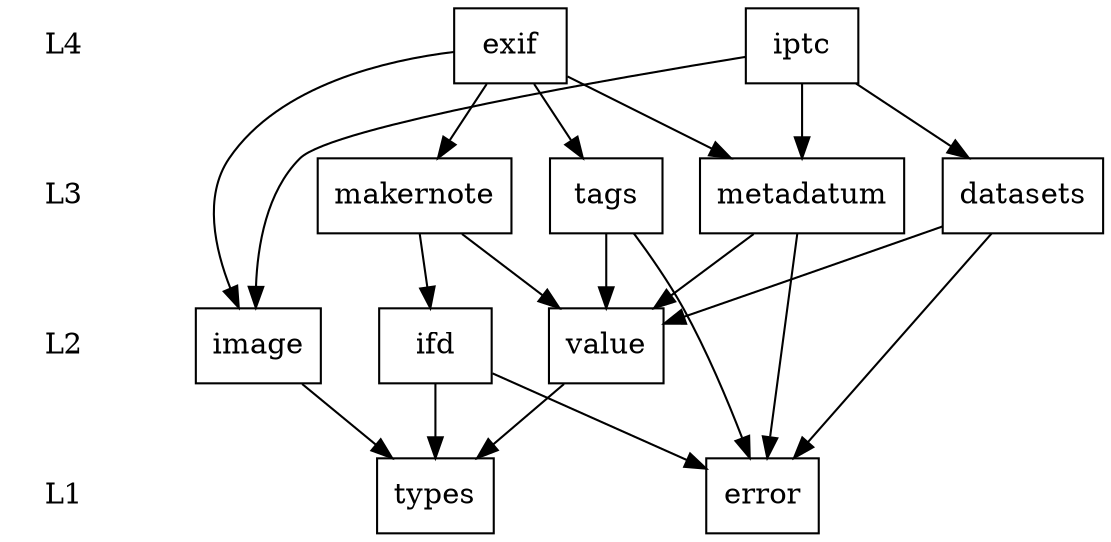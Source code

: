 ################################################################################
# File    exiv2.dot
# Brief   Dot file for a graph showing the component dependencies 
#         of the Exiv2 library. Run the following command to get the image:
#         $ dot -Tgif -oexiv2.gif exiv2.dot
# Version $Name:  $ $Revision: 1.4 $
# Author  Andreas Huggel (ahu)
#         <a href="mailto:ahuggel@gmx.net">ahuggel@gmx.net</a>
# Date    18-Feb-04, ahu: created
################################################################################

digraph G {

L1 [shape=plaintext] ;
L2 [shape=plaintext] ;
L3 [shape=plaintext] ;
L4 [shape=plaintext] ;

"L4" -> "L3" -> "L2" -> "L1" [style=invis] ;

"exif"      [shape=box] ;
"iptc"      [shape=box] ;
"metadatum" [shape=box] ;
"ifd"       [shape=box] ;
"image"     [shape=box] ;
"tags"      [shape=box] ;
"datasets"  [shape=box] ;
"value"     [shape=box] ;
"types"     [shape=box] ;
"error"     [shape=box] ;
"makernote" [shape=box] ;

"exif" -> "metadatum" ;
"exif" -> "tags" ;
"exif" -> "makernote" ;
"exif" -> "image" ;
"iptc" -> "metadatum" ;
"iptc" -> "datasets" ;
"iptc" -> "image" ;
"metadatum" -> "value" ;
"metadatum" -> "error" ;
"makernote" -> "ifd" ;
"makernote" -> "value" ;
"ifd" -> "error" ;  
"ifd" -> "types" ;
"image" -> "types" ;
"tags" -> "error" ;
"tags" -> "value" ;
"datasets" -> "error" ;
"datasets" -> "value" ;
"value" -> "types" ;

{ rank=same; L1 error types }
{ rank=same; L2 image value ifd }

}
